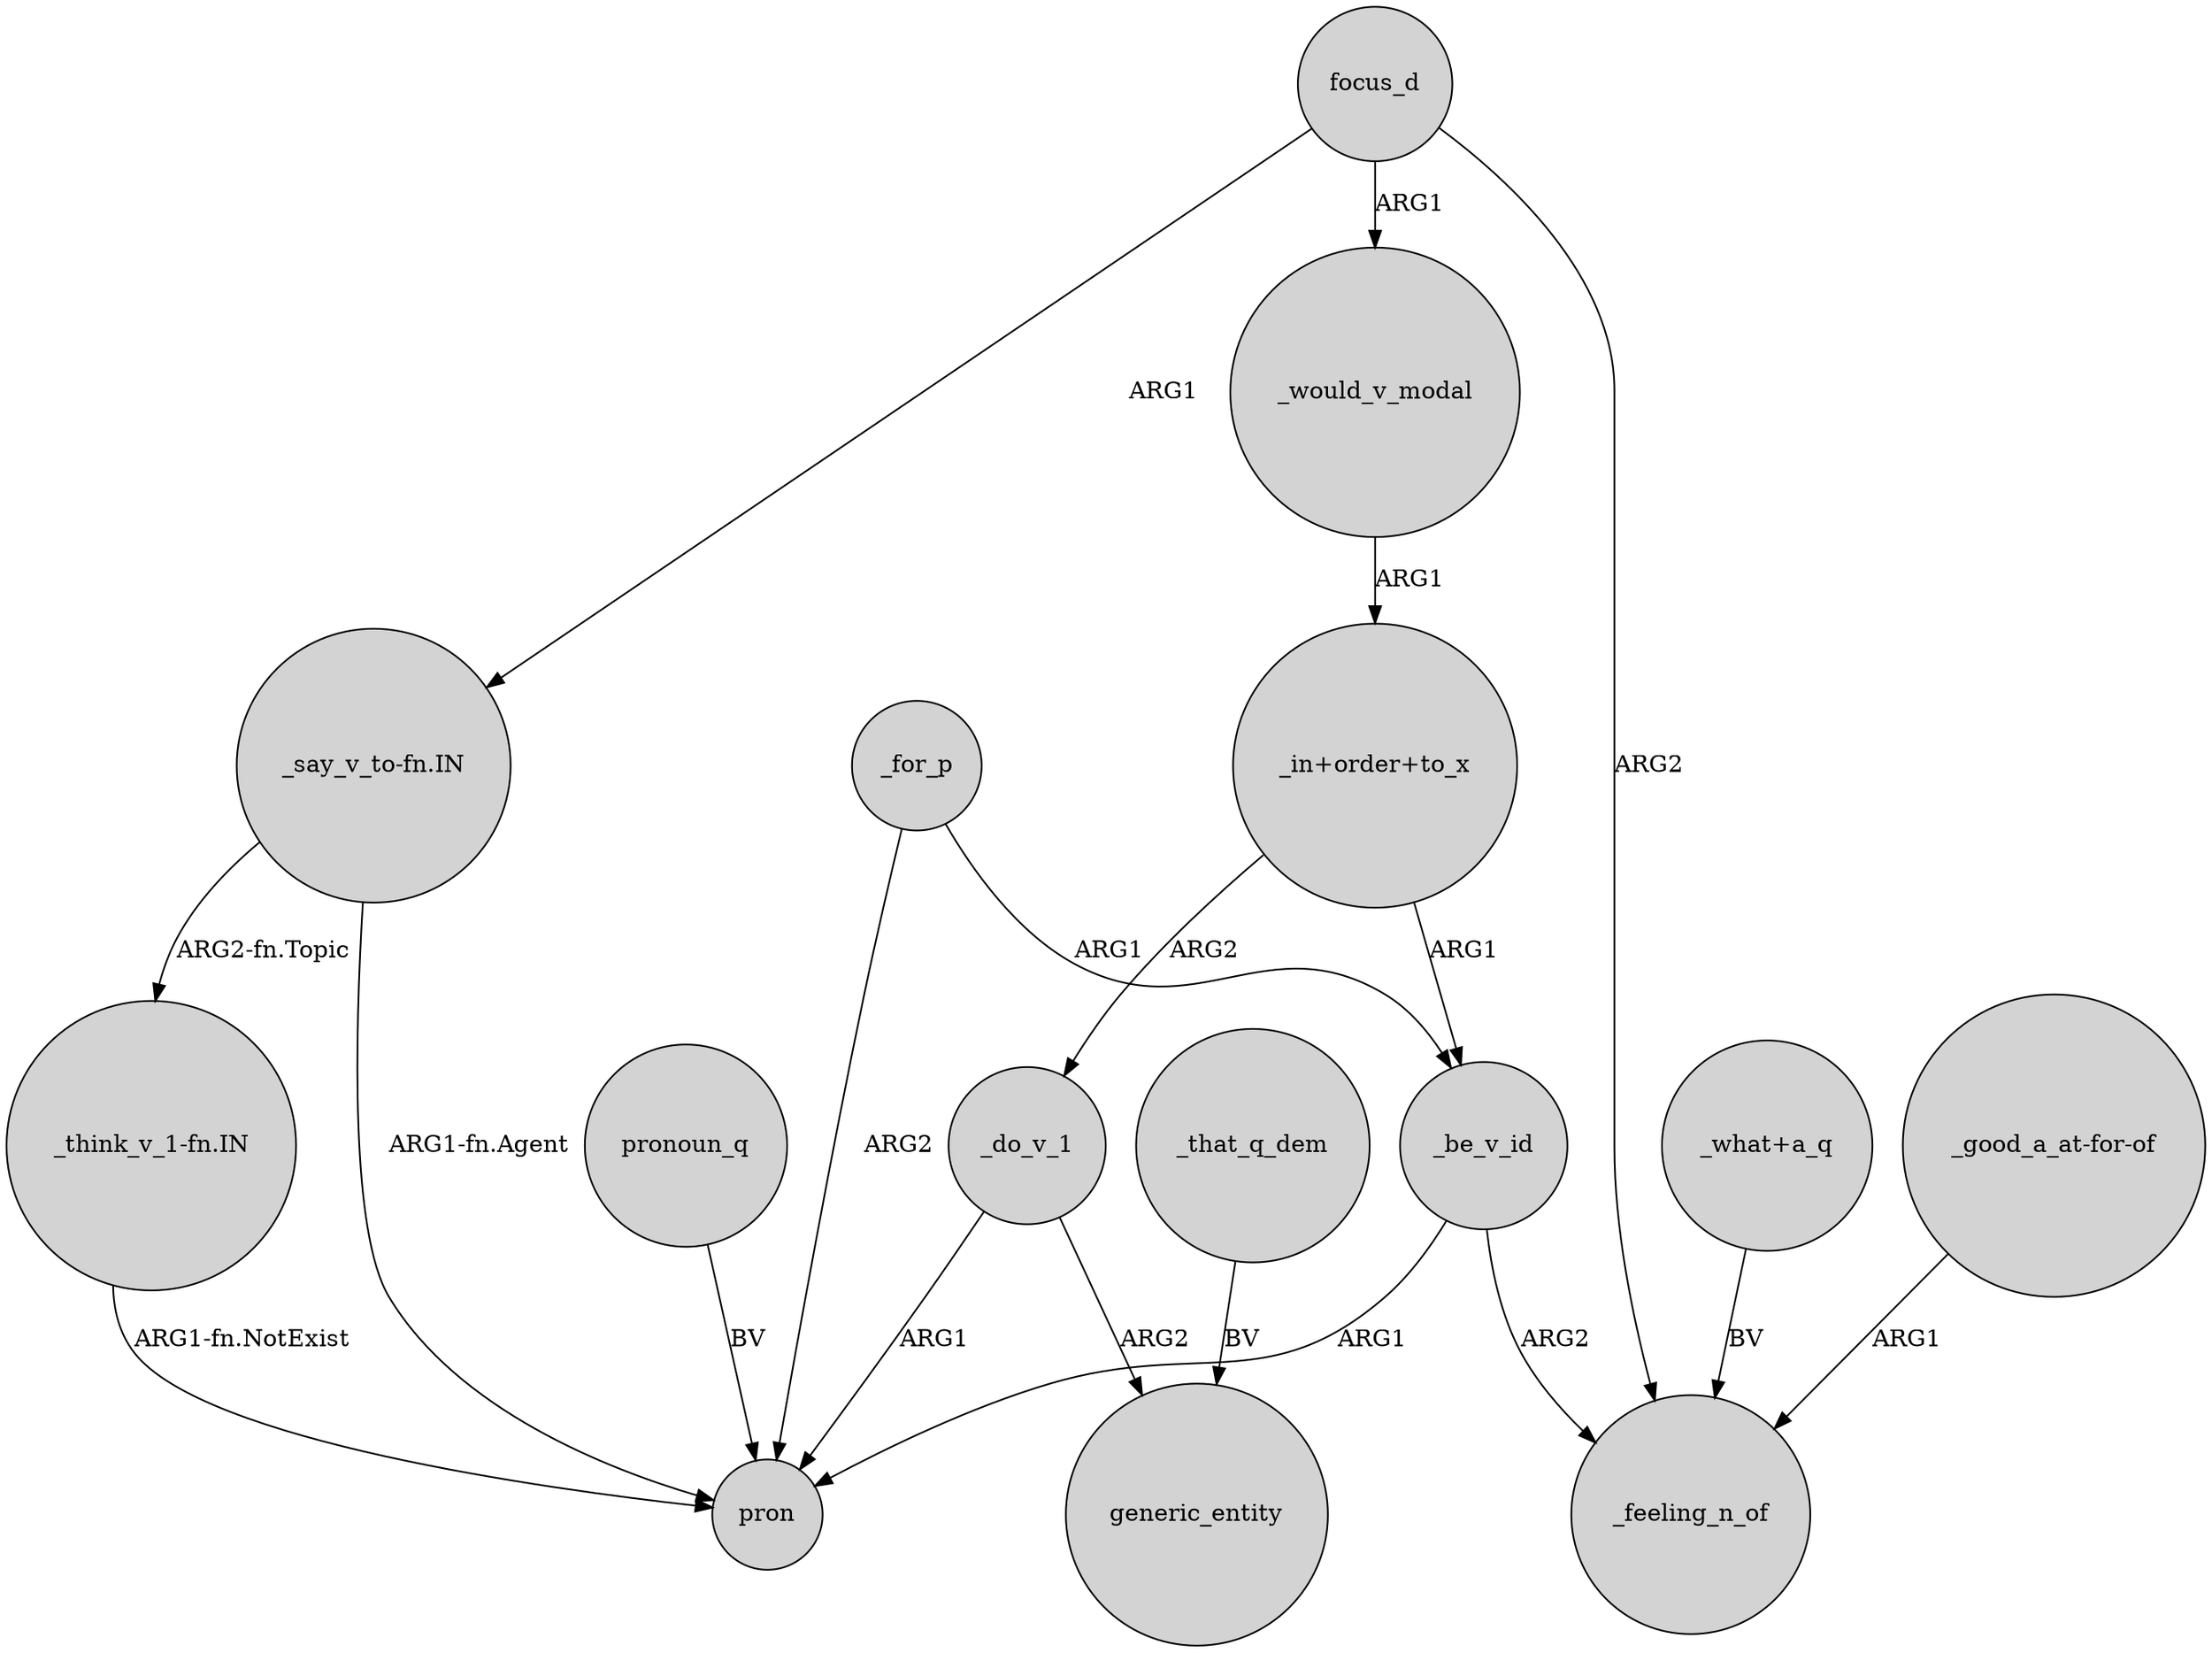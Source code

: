 digraph {
	node [shape=circle style=filled]
	_that_q_dem -> generic_entity [label=BV]
	"_think_v_1-fn.IN" -> pron [label="ARG1-fn.NotExist"]
	focus_d -> _would_v_modal [label=ARG1]
	"_in+order+to_x" -> _be_v_id [label=ARG1]
	_would_v_modal -> "_in+order+to_x" [label=ARG1]
	"_say_v_to-fn.IN" -> "_think_v_1-fn.IN" [label="ARG2-fn.Topic"]
	_do_v_1 -> generic_entity [label=ARG2]
	_be_v_id -> pron [label=ARG1]
	pronoun_q -> pron [label=BV]
	_do_v_1 -> pron [label=ARG1]
	_for_p -> _be_v_id [label=ARG1]
	_for_p -> pron [label=ARG2]
	"_what+a_q" -> _feeling_n_of [label=BV]
	_be_v_id -> _feeling_n_of [label=ARG2]
	"_say_v_to-fn.IN" -> pron [label="ARG1-fn.Agent"]
	"_in+order+to_x" -> _do_v_1 [label=ARG2]
	focus_d -> _feeling_n_of [label=ARG2]
	"_good_a_at-for-of" -> _feeling_n_of [label=ARG1]
	focus_d -> "_say_v_to-fn.IN" [label=ARG1]
}
